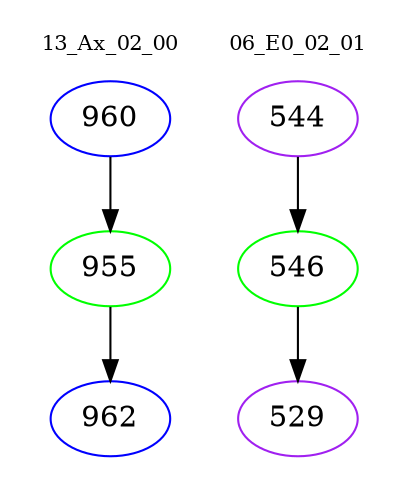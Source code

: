 digraph{
subgraph cluster_0 {
color = white
label = "13_Ax_02_00";
fontsize=10;
T0_960 [label="960", color="blue"]
T0_960 -> T0_955 [color="black"]
T0_955 [label="955", color="green"]
T0_955 -> T0_962 [color="black"]
T0_962 [label="962", color="blue"]
}
subgraph cluster_1 {
color = white
label = "06_E0_02_01";
fontsize=10;
T1_544 [label="544", color="purple"]
T1_544 -> T1_546 [color="black"]
T1_546 [label="546", color="green"]
T1_546 -> T1_529 [color="black"]
T1_529 [label="529", color="purple"]
}
}

